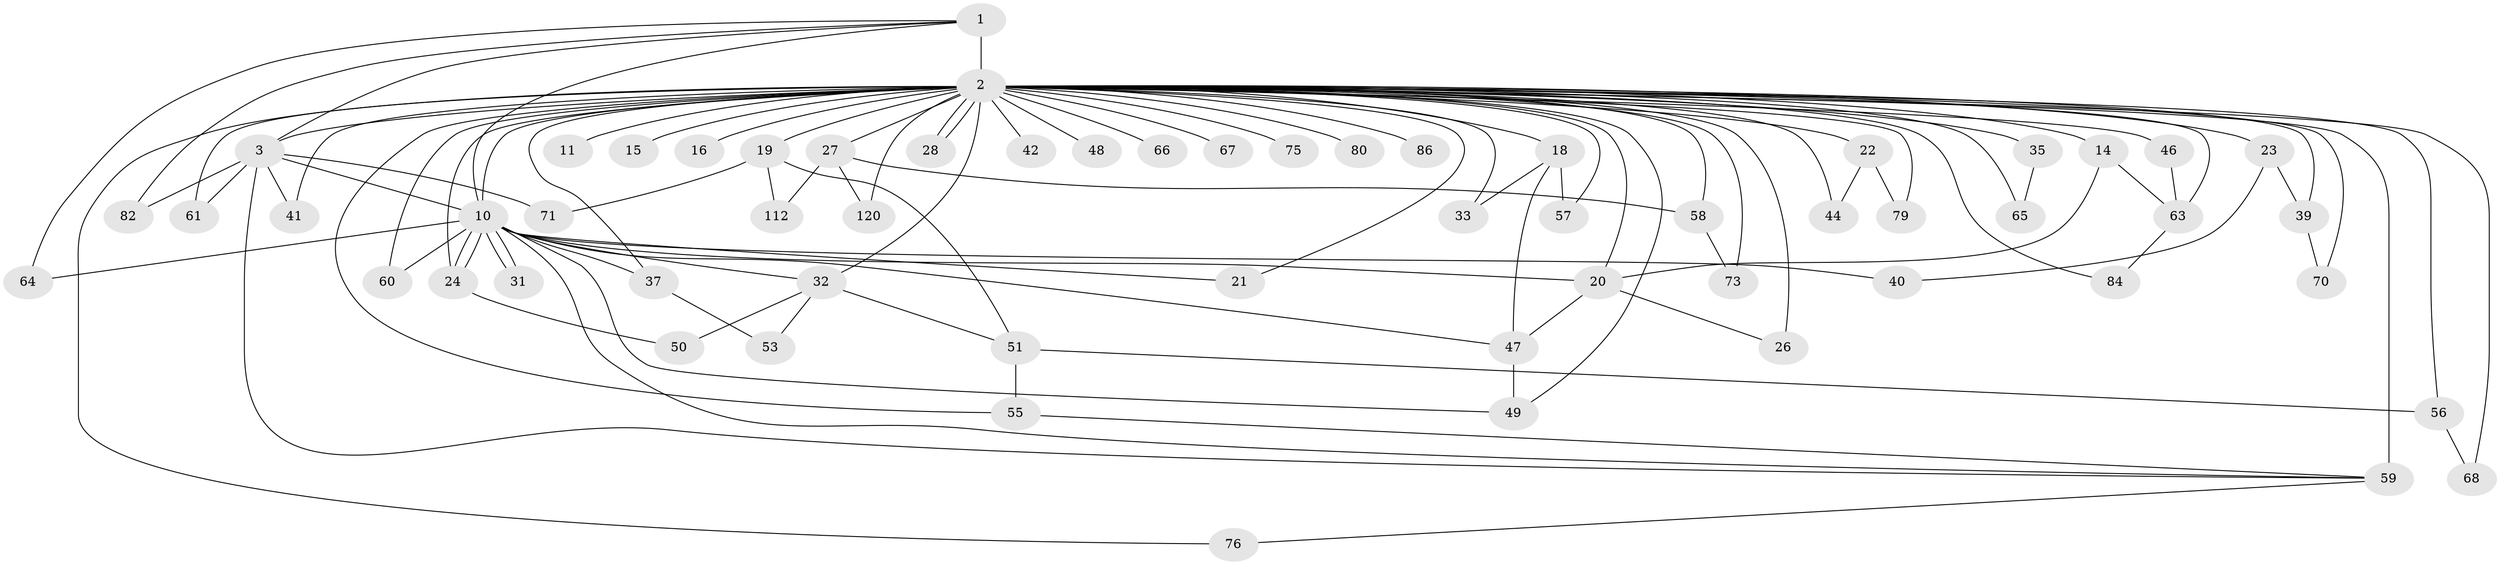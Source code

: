 // original degree distribution, {11: 0.016666666666666666, 21: 0.016666666666666666, 16: 0.008333333333333333, 26: 0.008333333333333333, 28: 0.016666666666666666, 39: 0.008333333333333333, 17: 0.008333333333333333, 18: 0.008333333333333333, 2: 0.5583333333333333, 4: 0.10833333333333334, 5: 0.05, 6: 0.025, 3: 0.16666666666666666}
// Generated by graph-tools (version 1.1) at 2025/13/03/09/25 04:13:53]
// undirected, 60 vertices, 107 edges
graph export_dot {
graph [start="1"]
  node [color=gray90,style=filled];
  1;
  2 [super="+6+8+4+109+25+5+7"];
  3 [super="+77+100+74"];
  10 [super="+103+116+12+78+62"];
  11;
  14;
  15;
  16;
  18;
  19;
  20 [super="+96"];
  21;
  22;
  23;
  24 [super="+29"];
  26 [super="+34+54"];
  27;
  28;
  31;
  32;
  33;
  35;
  37 [super="+52+45"];
  39;
  40;
  41;
  42;
  44;
  46;
  47;
  48;
  49;
  50;
  51;
  53;
  55;
  56;
  57;
  58;
  59 [super="+69"];
  60;
  61 [super="+98"];
  63 [super="+99+87"];
  64;
  65;
  66;
  67;
  68;
  70;
  71;
  73;
  75;
  76;
  79;
  80;
  82;
  84;
  86;
  112;
  120;
  1 -- 2 [weight=7];
  1 -- 3;
  1 -- 10;
  1 -- 64;
  1 -- 82;
  2 -- 3 [weight=9];
  2 -- 10 [weight=16];
  2 -- 19 [weight=3];
  2 -- 27 [weight=2];
  2 -- 28;
  2 -- 28;
  2 -- 55;
  2 -- 57;
  2 -- 68;
  2 -- 11 [weight=2];
  2 -- 15 [weight=2];
  2 -- 80 [weight=2];
  2 -- 21;
  2 -- 86 [weight=2];
  2 -- 23 [weight=3];
  2 -- 26 [weight=3];
  2 -- 35 [weight=3];
  2 -- 39;
  2 -- 44 [weight=2];
  2 -- 48;
  2 -- 61 [weight=2];
  2 -- 66 [weight=2];
  2 -- 75 [weight=2];
  2 -- 60 [weight=2];
  2 -- 63 [weight=3];
  2 -- 70;
  2 -- 14 [weight=2];
  2 -- 79;
  2 -- 56;
  2 -- 59 [weight=5];
  2 -- 58;
  2 -- 65;
  2 -- 16 [weight=2];
  2 -- 18 [weight=2];
  2 -- 20;
  2 -- 84;
  2 -- 32 [weight=2];
  2 -- 37 [weight=3];
  2 -- 41;
  2 -- 42 [weight=2];
  2 -- 46 [weight=2];
  2 -- 120;
  2 -- 67;
  2 -- 73 [weight=2];
  2 -- 76;
  2 -- 22 [weight=2];
  2 -- 24;
  2 -- 33;
  2 -- 49;
  3 -- 10;
  3 -- 41;
  3 -- 61;
  3 -- 71;
  3 -- 82;
  3 -- 59;
  10 -- 21;
  10 -- 24;
  10 -- 24;
  10 -- 31;
  10 -- 31;
  10 -- 37 [weight=2];
  10 -- 47;
  10 -- 59;
  10 -- 64;
  10 -- 20;
  10 -- 60;
  10 -- 40;
  10 -- 32;
  10 -- 49;
  14 -- 20;
  14 -- 63;
  18 -- 33;
  18 -- 47;
  18 -- 57;
  19 -- 51;
  19 -- 71;
  19 -- 112;
  20 -- 47;
  20 -- 26;
  22 -- 44;
  22 -- 79;
  23 -- 39;
  23 -- 40;
  24 -- 50;
  27 -- 58;
  27 -- 112;
  27 -- 120;
  32 -- 50;
  32 -- 51;
  32 -- 53;
  35 -- 65;
  37 -- 53;
  39 -- 70;
  46 -- 63;
  47 -- 49;
  51 -- 55;
  51 -- 56;
  55 -- 59;
  56 -- 68;
  58 -- 73;
  59 -- 76;
  63 -- 84;
}
